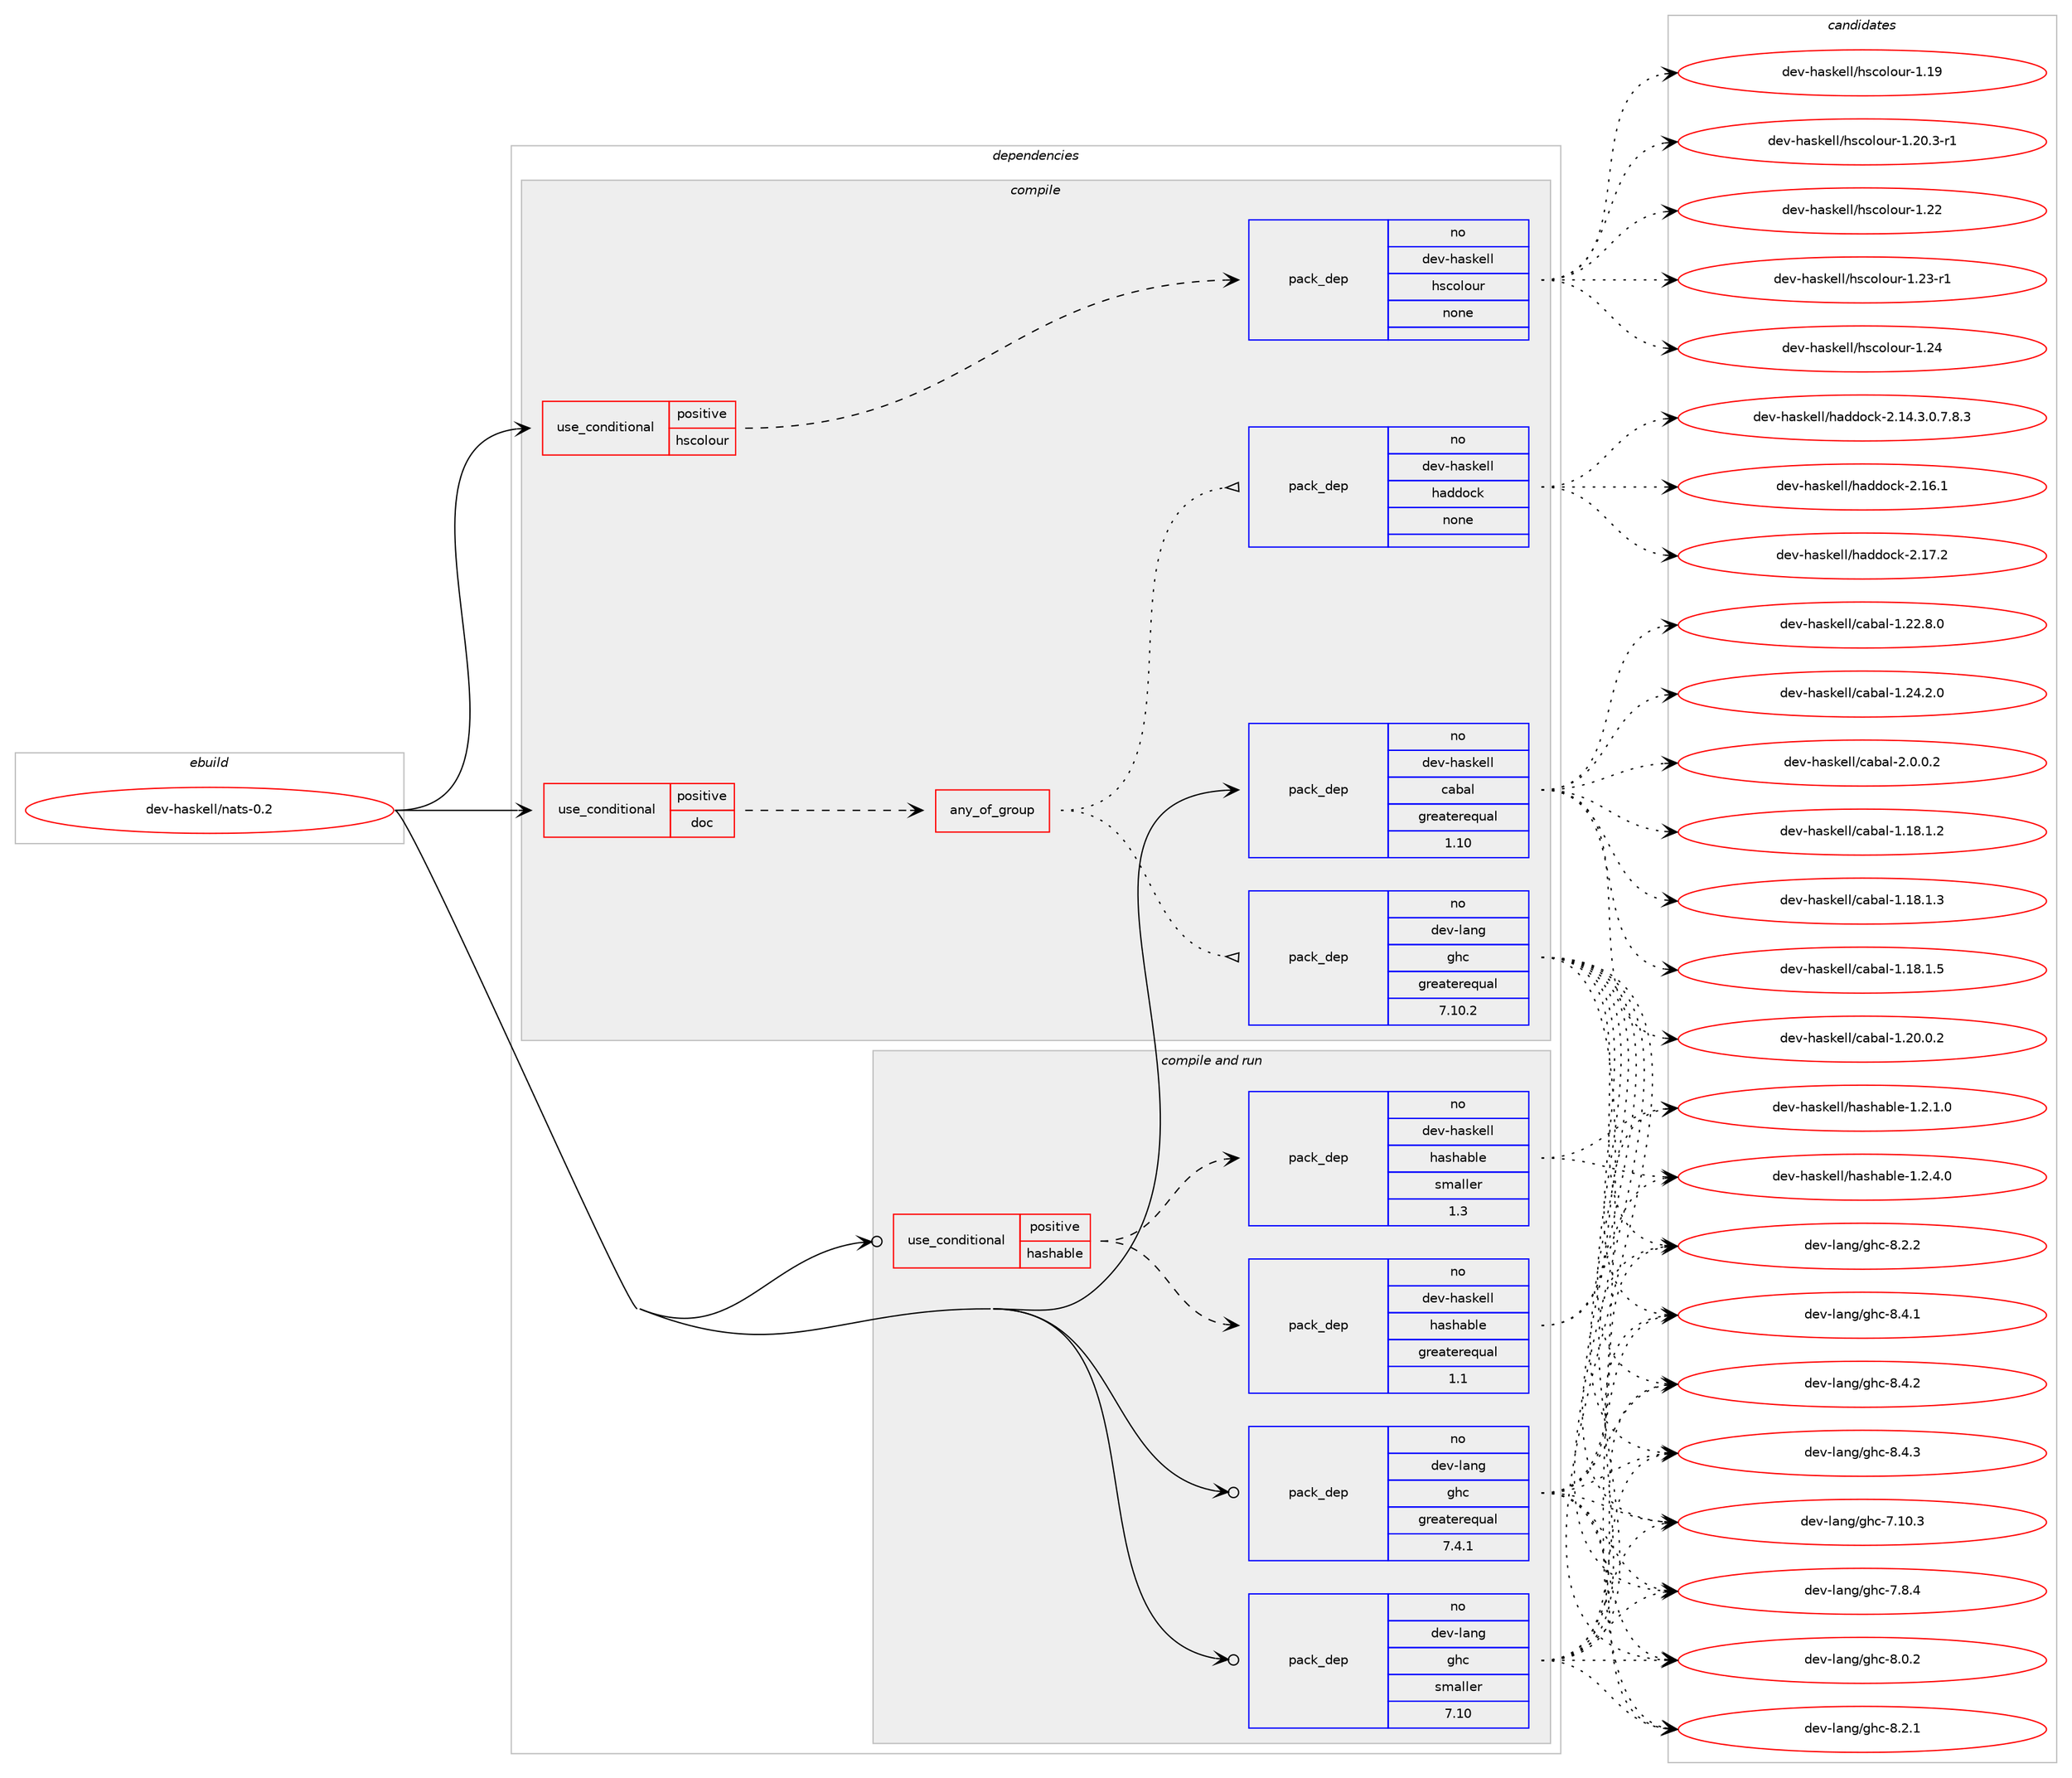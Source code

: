 digraph prolog {

# *************
# Graph options
# *************

newrank=true;
concentrate=true;
compound=true;
graph [rankdir=LR,fontname=Helvetica,fontsize=10,ranksep=1.5];#, ranksep=2.5, nodesep=0.2];
edge  [arrowhead=vee];
node  [fontname=Helvetica,fontsize=10];

# **********
# The ebuild
# **********

subgraph cluster_leftcol {
color=gray;
rank=same;
label=<<i>ebuild</i>>;
id [label="dev-haskell/nats-0.2", color=red, width=4, href="../dev-haskell/nats-0.2.svg"];
}

# ****************
# The dependencies
# ****************

subgraph cluster_midcol {
color=gray;
label=<<i>dependencies</i>>;
subgraph cluster_compile {
fillcolor="#eeeeee";
style=filled;
label=<<i>compile</i>>;
subgraph cond360758 {
dependency1339934 [label=<<TABLE BORDER="0" CELLBORDER="1" CELLSPACING="0" CELLPADDING="4"><TR><TD ROWSPAN="3" CELLPADDING="10">use_conditional</TD></TR><TR><TD>positive</TD></TR><TR><TD>doc</TD></TR></TABLE>>, shape=none, color=red];
subgraph any21288 {
dependency1339935 [label=<<TABLE BORDER="0" CELLBORDER="1" CELLSPACING="0" CELLPADDING="4"><TR><TD CELLPADDING="10">any_of_group</TD></TR></TABLE>>, shape=none, color=red];subgraph pack957336 {
dependency1339936 [label=<<TABLE BORDER="0" CELLBORDER="1" CELLSPACING="0" CELLPADDING="4" WIDTH="220"><TR><TD ROWSPAN="6" CELLPADDING="30">pack_dep</TD></TR><TR><TD WIDTH="110">no</TD></TR><TR><TD>dev-haskell</TD></TR><TR><TD>haddock</TD></TR><TR><TD>none</TD></TR><TR><TD></TD></TR></TABLE>>, shape=none, color=blue];
}
dependency1339935:e -> dependency1339936:w [weight=20,style="dotted",arrowhead="oinv"];
subgraph pack957337 {
dependency1339937 [label=<<TABLE BORDER="0" CELLBORDER="1" CELLSPACING="0" CELLPADDING="4" WIDTH="220"><TR><TD ROWSPAN="6" CELLPADDING="30">pack_dep</TD></TR><TR><TD WIDTH="110">no</TD></TR><TR><TD>dev-lang</TD></TR><TR><TD>ghc</TD></TR><TR><TD>greaterequal</TD></TR><TR><TD>7.10.2</TD></TR></TABLE>>, shape=none, color=blue];
}
dependency1339935:e -> dependency1339937:w [weight=20,style="dotted",arrowhead="oinv"];
}
dependency1339934:e -> dependency1339935:w [weight=20,style="dashed",arrowhead="vee"];
}
id:e -> dependency1339934:w [weight=20,style="solid",arrowhead="vee"];
subgraph cond360759 {
dependency1339938 [label=<<TABLE BORDER="0" CELLBORDER="1" CELLSPACING="0" CELLPADDING="4"><TR><TD ROWSPAN="3" CELLPADDING="10">use_conditional</TD></TR><TR><TD>positive</TD></TR><TR><TD>hscolour</TD></TR></TABLE>>, shape=none, color=red];
subgraph pack957338 {
dependency1339939 [label=<<TABLE BORDER="0" CELLBORDER="1" CELLSPACING="0" CELLPADDING="4" WIDTH="220"><TR><TD ROWSPAN="6" CELLPADDING="30">pack_dep</TD></TR><TR><TD WIDTH="110">no</TD></TR><TR><TD>dev-haskell</TD></TR><TR><TD>hscolour</TD></TR><TR><TD>none</TD></TR><TR><TD></TD></TR></TABLE>>, shape=none, color=blue];
}
dependency1339938:e -> dependency1339939:w [weight=20,style="dashed",arrowhead="vee"];
}
id:e -> dependency1339938:w [weight=20,style="solid",arrowhead="vee"];
subgraph pack957339 {
dependency1339940 [label=<<TABLE BORDER="0" CELLBORDER="1" CELLSPACING="0" CELLPADDING="4" WIDTH="220"><TR><TD ROWSPAN="6" CELLPADDING="30">pack_dep</TD></TR><TR><TD WIDTH="110">no</TD></TR><TR><TD>dev-haskell</TD></TR><TR><TD>cabal</TD></TR><TR><TD>greaterequal</TD></TR><TR><TD>1.10</TD></TR></TABLE>>, shape=none, color=blue];
}
id:e -> dependency1339940:w [weight=20,style="solid",arrowhead="vee"];
}
subgraph cluster_compileandrun {
fillcolor="#eeeeee";
style=filled;
label=<<i>compile and run</i>>;
subgraph cond360760 {
dependency1339941 [label=<<TABLE BORDER="0" CELLBORDER="1" CELLSPACING="0" CELLPADDING="4"><TR><TD ROWSPAN="3" CELLPADDING="10">use_conditional</TD></TR><TR><TD>positive</TD></TR><TR><TD>hashable</TD></TR></TABLE>>, shape=none, color=red];
subgraph pack957340 {
dependency1339942 [label=<<TABLE BORDER="0" CELLBORDER="1" CELLSPACING="0" CELLPADDING="4" WIDTH="220"><TR><TD ROWSPAN="6" CELLPADDING="30">pack_dep</TD></TR><TR><TD WIDTH="110">no</TD></TR><TR><TD>dev-haskell</TD></TR><TR><TD>hashable</TD></TR><TR><TD>greaterequal</TD></TR><TR><TD>1.1</TD></TR></TABLE>>, shape=none, color=blue];
}
dependency1339941:e -> dependency1339942:w [weight=20,style="dashed",arrowhead="vee"];
subgraph pack957341 {
dependency1339943 [label=<<TABLE BORDER="0" CELLBORDER="1" CELLSPACING="0" CELLPADDING="4" WIDTH="220"><TR><TD ROWSPAN="6" CELLPADDING="30">pack_dep</TD></TR><TR><TD WIDTH="110">no</TD></TR><TR><TD>dev-haskell</TD></TR><TR><TD>hashable</TD></TR><TR><TD>smaller</TD></TR><TR><TD>1.3</TD></TR></TABLE>>, shape=none, color=blue];
}
dependency1339941:e -> dependency1339943:w [weight=20,style="dashed",arrowhead="vee"];
}
id:e -> dependency1339941:w [weight=20,style="solid",arrowhead="odotvee"];
subgraph pack957342 {
dependency1339944 [label=<<TABLE BORDER="0" CELLBORDER="1" CELLSPACING="0" CELLPADDING="4" WIDTH="220"><TR><TD ROWSPAN="6" CELLPADDING="30">pack_dep</TD></TR><TR><TD WIDTH="110">no</TD></TR><TR><TD>dev-lang</TD></TR><TR><TD>ghc</TD></TR><TR><TD>greaterequal</TD></TR><TR><TD>7.4.1</TD></TR></TABLE>>, shape=none, color=blue];
}
id:e -> dependency1339944:w [weight=20,style="solid",arrowhead="odotvee"];
subgraph pack957343 {
dependency1339945 [label=<<TABLE BORDER="0" CELLBORDER="1" CELLSPACING="0" CELLPADDING="4" WIDTH="220"><TR><TD ROWSPAN="6" CELLPADDING="30">pack_dep</TD></TR><TR><TD WIDTH="110">no</TD></TR><TR><TD>dev-lang</TD></TR><TR><TD>ghc</TD></TR><TR><TD>smaller</TD></TR><TR><TD>7.10</TD></TR></TABLE>>, shape=none, color=blue];
}
id:e -> dependency1339945:w [weight=20,style="solid",arrowhead="odotvee"];
}
subgraph cluster_run {
fillcolor="#eeeeee";
style=filled;
label=<<i>run</i>>;
}
}

# **************
# The candidates
# **************

subgraph cluster_choices {
rank=same;
color=gray;
label=<<i>candidates</i>>;

subgraph choice957336 {
color=black;
nodesep=1;
choice1001011184510497115107101108108471049710010011199107455046495246514648465546564651 [label="dev-haskell/haddock-2.14.3.0.7.8.3", color=red, width=4,href="../dev-haskell/haddock-2.14.3.0.7.8.3.svg"];
choice100101118451049711510710110810847104971001001119910745504649544649 [label="dev-haskell/haddock-2.16.1", color=red, width=4,href="../dev-haskell/haddock-2.16.1.svg"];
choice100101118451049711510710110810847104971001001119910745504649554650 [label="dev-haskell/haddock-2.17.2", color=red, width=4,href="../dev-haskell/haddock-2.17.2.svg"];
dependency1339936:e -> choice1001011184510497115107101108108471049710010011199107455046495246514648465546564651:w [style=dotted,weight="100"];
dependency1339936:e -> choice100101118451049711510710110810847104971001001119910745504649544649:w [style=dotted,weight="100"];
dependency1339936:e -> choice100101118451049711510710110810847104971001001119910745504649554650:w [style=dotted,weight="100"];
}
subgraph choice957337 {
color=black;
nodesep=1;
choice1001011184510897110103471031049945554649484651 [label="dev-lang/ghc-7.10.3", color=red, width=4,href="../dev-lang/ghc-7.10.3.svg"];
choice10010111845108971101034710310499455546564652 [label="dev-lang/ghc-7.8.4", color=red, width=4,href="../dev-lang/ghc-7.8.4.svg"];
choice10010111845108971101034710310499455646484650 [label="dev-lang/ghc-8.0.2", color=red, width=4,href="../dev-lang/ghc-8.0.2.svg"];
choice10010111845108971101034710310499455646504649 [label="dev-lang/ghc-8.2.1", color=red, width=4,href="../dev-lang/ghc-8.2.1.svg"];
choice10010111845108971101034710310499455646504650 [label="dev-lang/ghc-8.2.2", color=red, width=4,href="../dev-lang/ghc-8.2.2.svg"];
choice10010111845108971101034710310499455646524649 [label="dev-lang/ghc-8.4.1", color=red, width=4,href="../dev-lang/ghc-8.4.1.svg"];
choice10010111845108971101034710310499455646524650 [label="dev-lang/ghc-8.4.2", color=red, width=4,href="../dev-lang/ghc-8.4.2.svg"];
choice10010111845108971101034710310499455646524651 [label="dev-lang/ghc-8.4.3", color=red, width=4,href="../dev-lang/ghc-8.4.3.svg"];
dependency1339937:e -> choice1001011184510897110103471031049945554649484651:w [style=dotted,weight="100"];
dependency1339937:e -> choice10010111845108971101034710310499455546564652:w [style=dotted,weight="100"];
dependency1339937:e -> choice10010111845108971101034710310499455646484650:w [style=dotted,weight="100"];
dependency1339937:e -> choice10010111845108971101034710310499455646504649:w [style=dotted,weight="100"];
dependency1339937:e -> choice10010111845108971101034710310499455646504650:w [style=dotted,weight="100"];
dependency1339937:e -> choice10010111845108971101034710310499455646524649:w [style=dotted,weight="100"];
dependency1339937:e -> choice10010111845108971101034710310499455646524650:w [style=dotted,weight="100"];
dependency1339937:e -> choice10010111845108971101034710310499455646524651:w [style=dotted,weight="100"];
}
subgraph choice957338 {
color=black;
nodesep=1;
choice100101118451049711510710110810847104115991111081111171144549464957 [label="dev-haskell/hscolour-1.19", color=red, width=4,href="../dev-haskell/hscolour-1.19.svg"];
choice10010111845104971151071011081084710411599111108111117114454946504846514511449 [label="dev-haskell/hscolour-1.20.3-r1", color=red, width=4,href="../dev-haskell/hscolour-1.20.3-r1.svg"];
choice100101118451049711510710110810847104115991111081111171144549465050 [label="dev-haskell/hscolour-1.22", color=red, width=4,href="../dev-haskell/hscolour-1.22.svg"];
choice1001011184510497115107101108108471041159911110811111711445494650514511449 [label="dev-haskell/hscolour-1.23-r1", color=red, width=4,href="../dev-haskell/hscolour-1.23-r1.svg"];
choice100101118451049711510710110810847104115991111081111171144549465052 [label="dev-haskell/hscolour-1.24", color=red, width=4,href="../dev-haskell/hscolour-1.24.svg"];
dependency1339939:e -> choice100101118451049711510710110810847104115991111081111171144549464957:w [style=dotted,weight="100"];
dependency1339939:e -> choice10010111845104971151071011081084710411599111108111117114454946504846514511449:w [style=dotted,weight="100"];
dependency1339939:e -> choice100101118451049711510710110810847104115991111081111171144549465050:w [style=dotted,weight="100"];
dependency1339939:e -> choice1001011184510497115107101108108471041159911110811111711445494650514511449:w [style=dotted,weight="100"];
dependency1339939:e -> choice100101118451049711510710110810847104115991111081111171144549465052:w [style=dotted,weight="100"];
}
subgraph choice957339 {
color=black;
nodesep=1;
choice10010111845104971151071011081084799979897108454946495646494650 [label="dev-haskell/cabal-1.18.1.2", color=red, width=4,href="../dev-haskell/cabal-1.18.1.2.svg"];
choice10010111845104971151071011081084799979897108454946495646494651 [label="dev-haskell/cabal-1.18.1.3", color=red, width=4,href="../dev-haskell/cabal-1.18.1.3.svg"];
choice10010111845104971151071011081084799979897108454946495646494653 [label="dev-haskell/cabal-1.18.1.5", color=red, width=4,href="../dev-haskell/cabal-1.18.1.5.svg"];
choice10010111845104971151071011081084799979897108454946504846484650 [label="dev-haskell/cabal-1.20.0.2", color=red, width=4,href="../dev-haskell/cabal-1.20.0.2.svg"];
choice10010111845104971151071011081084799979897108454946505046564648 [label="dev-haskell/cabal-1.22.8.0", color=red, width=4,href="../dev-haskell/cabal-1.22.8.0.svg"];
choice10010111845104971151071011081084799979897108454946505246504648 [label="dev-haskell/cabal-1.24.2.0", color=red, width=4,href="../dev-haskell/cabal-1.24.2.0.svg"];
choice100101118451049711510710110810847999798971084550464846484650 [label="dev-haskell/cabal-2.0.0.2", color=red, width=4,href="../dev-haskell/cabal-2.0.0.2.svg"];
dependency1339940:e -> choice10010111845104971151071011081084799979897108454946495646494650:w [style=dotted,weight="100"];
dependency1339940:e -> choice10010111845104971151071011081084799979897108454946495646494651:w [style=dotted,weight="100"];
dependency1339940:e -> choice10010111845104971151071011081084799979897108454946495646494653:w [style=dotted,weight="100"];
dependency1339940:e -> choice10010111845104971151071011081084799979897108454946504846484650:w [style=dotted,weight="100"];
dependency1339940:e -> choice10010111845104971151071011081084799979897108454946505046564648:w [style=dotted,weight="100"];
dependency1339940:e -> choice10010111845104971151071011081084799979897108454946505246504648:w [style=dotted,weight="100"];
dependency1339940:e -> choice100101118451049711510710110810847999798971084550464846484650:w [style=dotted,weight="100"];
}
subgraph choice957340 {
color=black;
nodesep=1;
choice1001011184510497115107101108108471049711510497981081014549465046494648 [label="dev-haskell/hashable-1.2.1.0", color=red, width=4,href="../dev-haskell/hashable-1.2.1.0.svg"];
choice1001011184510497115107101108108471049711510497981081014549465046524648 [label="dev-haskell/hashable-1.2.4.0", color=red, width=4,href="../dev-haskell/hashable-1.2.4.0.svg"];
dependency1339942:e -> choice1001011184510497115107101108108471049711510497981081014549465046494648:w [style=dotted,weight="100"];
dependency1339942:e -> choice1001011184510497115107101108108471049711510497981081014549465046524648:w [style=dotted,weight="100"];
}
subgraph choice957341 {
color=black;
nodesep=1;
choice1001011184510497115107101108108471049711510497981081014549465046494648 [label="dev-haskell/hashable-1.2.1.0", color=red, width=4,href="../dev-haskell/hashable-1.2.1.0.svg"];
choice1001011184510497115107101108108471049711510497981081014549465046524648 [label="dev-haskell/hashable-1.2.4.0", color=red, width=4,href="../dev-haskell/hashable-1.2.4.0.svg"];
dependency1339943:e -> choice1001011184510497115107101108108471049711510497981081014549465046494648:w [style=dotted,weight="100"];
dependency1339943:e -> choice1001011184510497115107101108108471049711510497981081014549465046524648:w [style=dotted,weight="100"];
}
subgraph choice957342 {
color=black;
nodesep=1;
choice1001011184510897110103471031049945554649484651 [label="dev-lang/ghc-7.10.3", color=red, width=4,href="../dev-lang/ghc-7.10.3.svg"];
choice10010111845108971101034710310499455546564652 [label="dev-lang/ghc-7.8.4", color=red, width=4,href="../dev-lang/ghc-7.8.4.svg"];
choice10010111845108971101034710310499455646484650 [label="dev-lang/ghc-8.0.2", color=red, width=4,href="../dev-lang/ghc-8.0.2.svg"];
choice10010111845108971101034710310499455646504649 [label="dev-lang/ghc-8.2.1", color=red, width=4,href="../dev-lang/ghc-8.2.1.svg"];
choice10010111845108971101034710310499455646504650 [label="dev-lang/ghc-8.2.2", color=red, width=4,href="../dev-lang/ghc-8.2.2.svg"];
choice10010111845108971101034710310499455646524649 [label="dev-lang/ghc-8.4.1", color=red, width=4,href="../dev-lang/ghc-8.4.1.svg"];
choice10010111845108971101034710310499455646524650 [label="dev-lang/ghc-8.4.2", color=red, width=4,href="../dev-lang/ghc-8.4.2.svg"];
choice10010111845108971101034710310499455646524651 [label="dev-lang/ghc-8.4.3", color=red, width=4,href="../dev-lang/ghc-8.4.3.svg"];
dependency1339944:e -> choice1001011184510897110103471031049945554649484651:w [style=dotted,weight="100"];
dependency1339944:e -> choice10010111845108971101034710310499455546564652:w [style=dotted,weight="100"];
dependency1339944:e -> choice10010111845108971101034710310499455646484650:w [style=dotted,weight="100"];
dependency1339944:e -> choice10010111845108971101034710310499455646504649:w [style=dotted,weight="100"];
dependency1339944:e -> choice10010111845108971101034710310499455646504650:w [style=dotted,weight="100"];
dependency1339944:e -> choice10010111845108971101034710310499455646524649:w [style=dotted,weight="100"];
dependency1339944:e -> choice10010111845108971101034710310499455646524650:w [style=dotted,weight="100"];
dependency1339944:e -> choice10010111845108971101034710310499455646524651:w [style=dotted,weight="100"];
}
subgraph choice957343 {
color=black;
nodesep=1;
choice1001011184510897110103471031049945554649484651 [label="dev-lang/ghc-7.10.3", color=red, width=4,href="../dev-lang/ghc-7.10.3.svg"];
choice10010111845108971101034710310499455546564652 [label="dev-lang/ghc-7.8.4", color=red, width=4,href="../dev-lang/ghc-7.8.4.svg"];
choice10010111845108971101034710310499455646484650 [label="dev-lang/ghc-8.0.2", color=red, width=4,href="../dev-lang/ghc-8.0.2.svg"];
choice10010111845108971101034710310499455646504649 [label="dev-lang/ghc-8.2.1", color=red, width=4,href="../dev-lang/ghc-8.2.1.svg"];
choice10010111845108971101034710310499455646504650 [label="dev-lang/ghc-8.2.2", color=red, width=4,href="../dev-lang/ghc-8.2.2.svg"];
choice10010111845108971101034710310499455646524649 [label="dev-lang/ghc-8.4.1", color=red, width=4,href="../dev-lang/ghc-8.4.1.svg"];
choice10010111845108971101034710310499455646524650 [label="dev-lang/ghc-8.4.2", color=red, width=4,href="../dev-lang/ghc-8.4.2.svg"];
choice10010111845108971101034710310499455646524651 [label="dev-lang/ghc-8.4.3", color=red, width=4,href="../dev-lang/ghc-8.4.3.svg"];
dependency1339945:e -> choice1001011184510897110103471031049945554649484651:w [style=dotted,weight="100"];
dependency1339945:e -> choice10010111845108971101034710310499455546564652:w [style=dotted,weight="100"];
dependency1339945:e -> choice10010111845108971101034710310499455646484650:w [style=dotted,weight="100"];
dependency1339945:e -> choice10010111845108971101034710310499455646504649:w [style=dotted,weight="100"];
dependency1339945:e -> choice10010111845108971101034710310499455646504650:w [style=dotted,weight="100"];
dependency1339945:e -> choice10010111845108971101034710310499455646524649:w [style=dotted,weight="100"];
dependency1339945:e -> choice10010111845108971101034710310499455646524650:w [style=dotted,weight="100"];
dependency1339945:e -> choice10010111845108971101034710310499455646524651:w [style=dotted,weight="100"];
}
}

}
